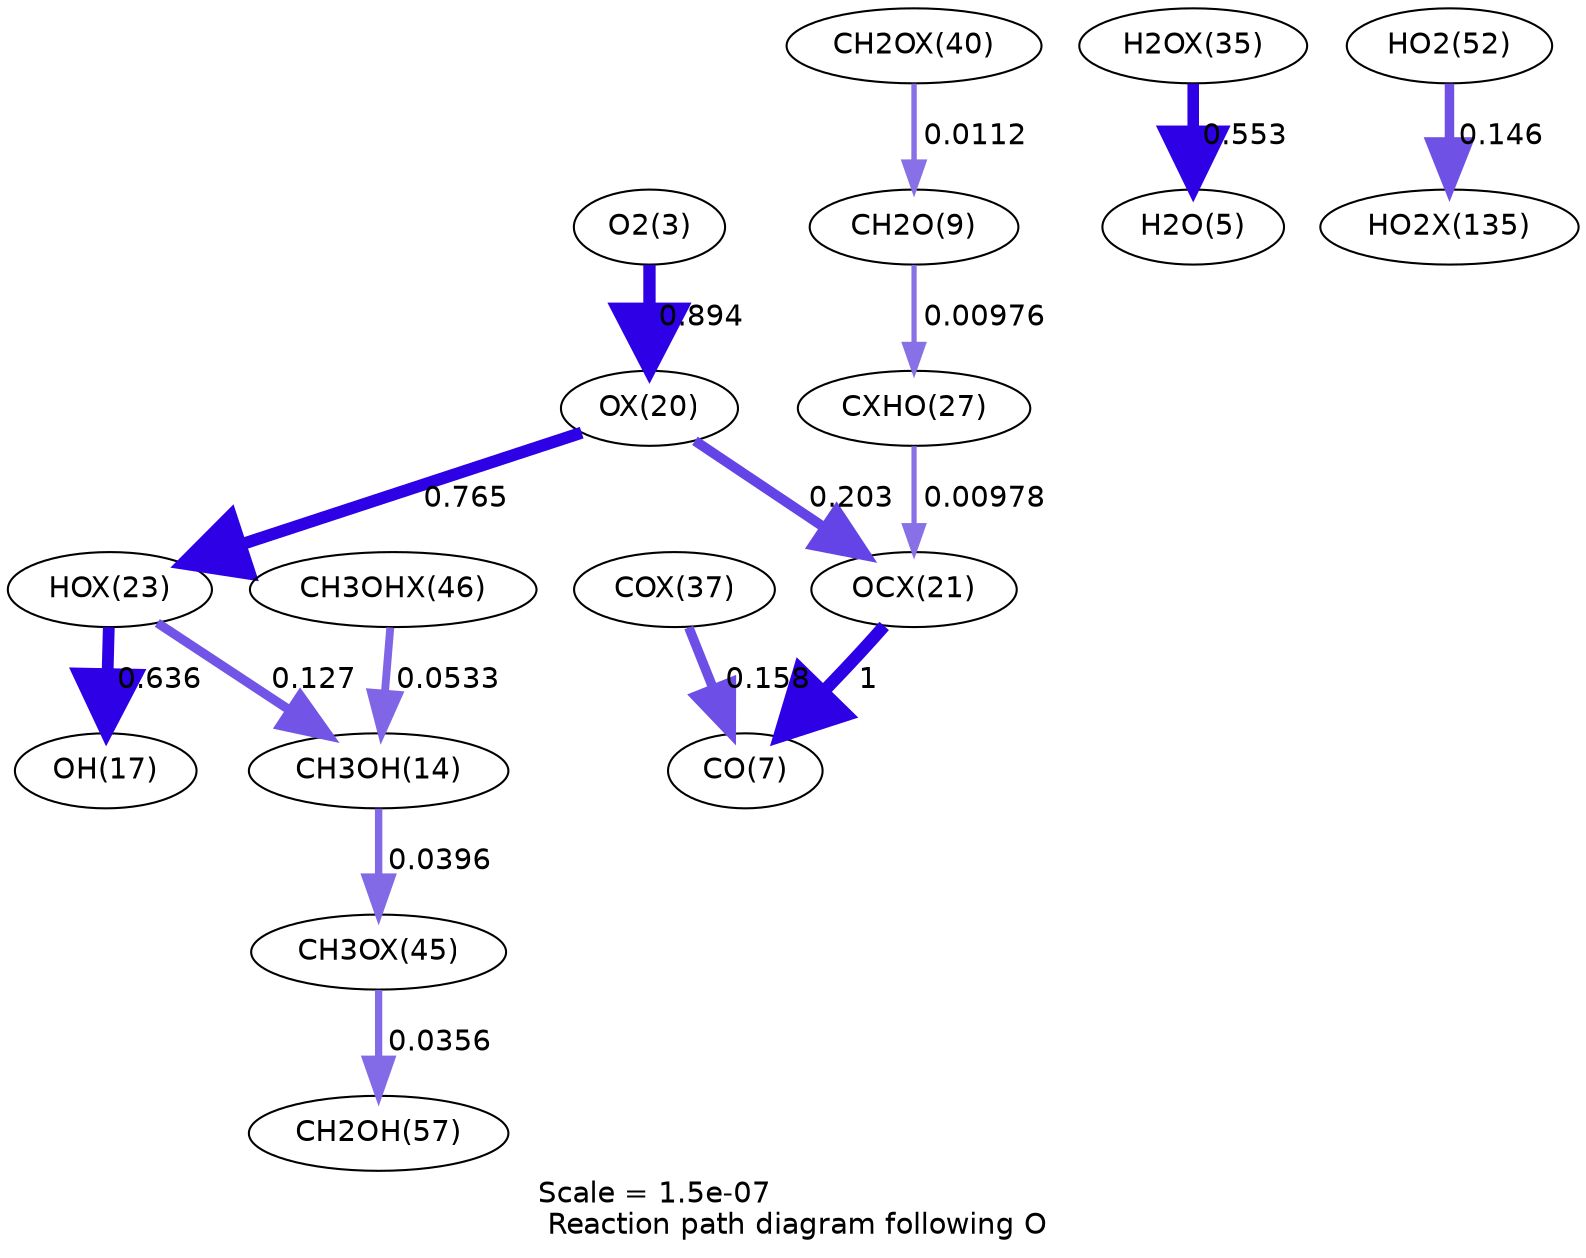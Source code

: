 digraph reaction_paths {
center=1;
s5 -> s47[fontname="Helvetica", penwidth=5.92, arrowsize=2.96, color="0.7, 1.39, 0.9"
, label=" 0.894"];
s47 -> s50[fontname="Helvetica", penwidth=5.8, arrowsize=2.9, color="0.7, 1.26, 0.9"
, label=" 0.765"];
s47 -> s48[fontname="Helvetica", penwidth=4.8, arrowsize=2.4, color="0.7, 0.703, 0.9"
, label=" 0.203"];
s50 -> s16[fontname="Helvetica", penwidth=4.44, arrowsize=2.22, color="0.7, 0.627, 0.9"
, label=" 0.127"];
s50 -> s19[fontname="Helvetica", penwidth=5.66, arrowsize=2.83, color="0.7, 1.14, 0.9"
, label=" 0.636"];
s66 -> s16[fontname="Helvetica", penwidth=3.79, arrowsize=1.89, color="0.7, 0.553, 0.9"
, label=" 0.0533"];
s16 -> s65[fontname="Helvetica", penwidth=3.56, arrowsize=1.78, color="0.7, 0.54, 0.9"
, label=" 0.0396"];
s57 -> s7[fontname="Helvetica", penwidth=5.55, arrowsize=2.78, color="0.7, 1.05, 0.9"
, label=" 0.553"];
s65 -> s22[fontname="Helvetica", penwidth=3.48, arrowsize=1.74, color="0.7, 0.536, 0.9"
, label=" 0.0356"];
s62 -> s11[fontname="Helvetica", penwidth=2.61, arrowsize=1.3, color="0.7, 0.511, 0.9"
, label=" 0.0112"];
s11 -> s54[fontname="Helvetica", penwidth=2.51, arrowsize=1.25, color="0.7, 0.51, 0.9"
, label=" 0.00976"];
s21 -> s71[fontname="Helvetica", penwidth=4.55, arrowsize=2.27, color="0.7, 0.646, 0.9"
, label=" 0.146"];
s54 -> s48[fontname="Helvetica", penwidth=2.51, arrowsize=1.25, color="0.7, 0.51, 0.9"
, label=" 0.00978"];
s48 -> s9[fontname="Helvetica", penwidth=6, arrowsize=3, color="0.7, 1.5, 0.9"
, label=" 1"];
s59 -> s9[fontname="Helvetica", penwidth=4.6, arrowsize=2.3, color="0.7, 0.658, 0.9"
, label=" 0.158"];
s5 [ fontname="Helvetica", label="O2(3)"];
s7 [ fontname="Helvetica", label="H2O(5)"];
s9 [ fontname="Helvetica", label="CO(7)"];
s11 [ fontname="Helvetica", label="CH2O(9)"];
s16 [ fontname="Helvetica", label="CH3OH(14)"];
s19 [ fontname="Helvetica", label="OH(17)"];
s21 [ fontname="Helvetica", label="HO2(52)"];
s22 [ fontname="Helvetica", label="CH2OH(57)"];
s47 [ fontname="Helvetica", label="OX(20)"];
s48 [ fontname="Helvetica", label="OCX(21)"];
s50 [ fontname="Helvetica", label="HOX(23)"];
s54 [ fontname="Helvetica", label="CXHO(27)"];
s57 [ fontname="Helvetica", label="H2OX(35)"];
s59 [ fontname="Helvetica", label="COX(37)"];
s62 [ fontname="Helvetica", label="CH2OX(40)"];
s65 [ fontname="Helvetica", label="CH3OX(45)"];
s66 [ fontname="Helvetica", label="CH3OHX(46)"];
s71 [ fontname="Helvetica", label="HO2X(135)"];
 label = "Scale = 1.5e-07\l Reaction path diagram following O";
 fontname = "Helvetica";
}
